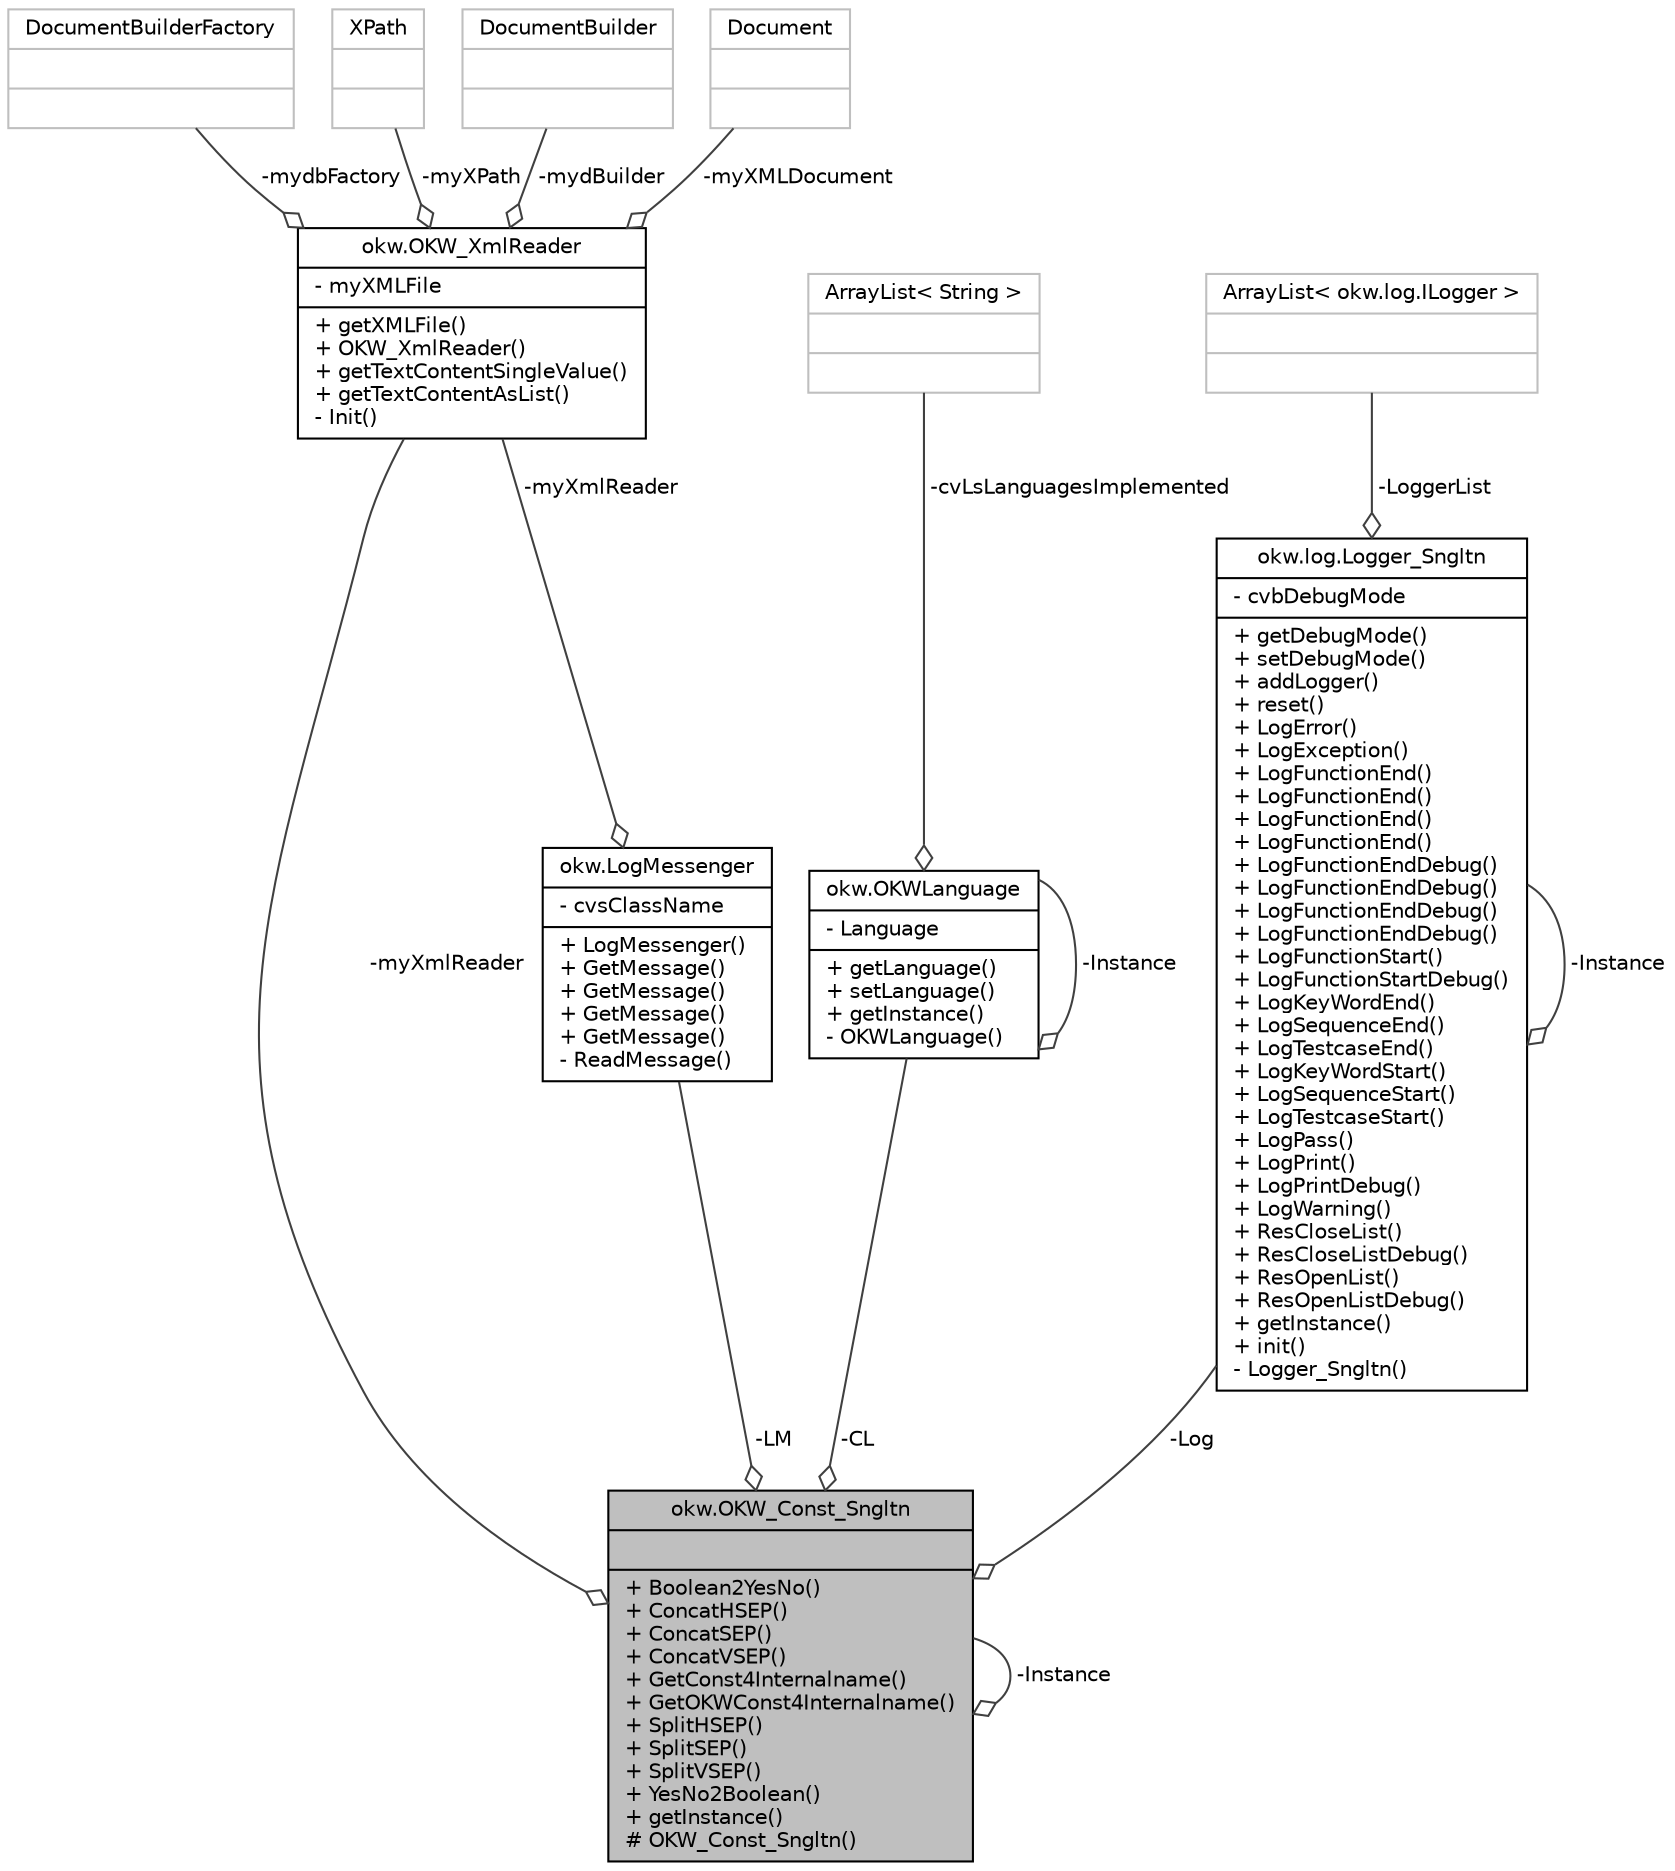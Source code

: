 digraph "okw.OKW_Const_Sngltn"
{
 // INTERACTIVE_SVG=YES
 // LATEX_PDF_SIZE
  edge [fontname="Helvetica",fontsize="10",labelfontname="Helvetica",labelfontsize="10"];
  node [fontname="Helvetica",fontsize="10",shape=record];
  Node1 [label="{okw.OKW_Const_Sngltn\n||+ Boolean2YesNo()\l+ ConcatHSEP()\l+ ConcatSEP()\l+ ConcatVSEP()\l+ GetConst4Internalname()\l+ GetOKWConst4Internalname()\l+ SplitHSEP()\l+ SplitSEP()\l+ SplitVSEP()\l+ YesNo2Boolean()\l+ getInstance()\l# OKW_Const_Sngltn()\l}",height=0.2,width=0.4,color="black", fillcolor="grey75", style="filled", fontcolor="black",tooltip="OKW_Const verwaltet die sprachabhängigen OKW-Konstanten."];
  Node2 -> Node1 [color="grey25",fontsize="10",style="solid",label=" -myXmlReader" ,arrowhead="odiamond",fontname="Helvetica"];
  Node2 [label="{okw.OKW_XmlReader\n|- myXMLFile\l|+ getXMLFile()\l+ OKW_XmlReader()\l+ getTextContentSingleValue()\l+ getTextContentAsList()\l- Init()\l}",height=0.2,width=0.4,color="black", fillcolor="white", style="filled",URL="$classokw_1_1_o_k_w___xml_reader.html",tooltip=" "];
  Node3 -> Node2 [color="grey25",fontsize="10",style="solid",label=" -mydbFactory" ,arrowhead="odiamond",fontname="Helvetica"];
  Node3 [label="{DocumentBuilderFactory\n||}",height=0.2,width=0.4,color="grey75", fillcolor="white", style="filled",tooltip=" "];
  Node4 -> Node2 [color="grey25",fontsize="10",style="solid",label=" -myXPath" ,arrowhead="odiamond",fontname="Helvetica"];
  Node4 [label="{XPath\n||}",height=0.2,width=0.4,color="grey75", fillcolor="white", style="filled",tooltip=" "];
  Node5 -> Node2 [color="grey25",fontsize="10",style="solid",label=" -mydBuilder" ,arrowhead="odiamond",fontname="Helvetica"];
  Node5 [label="{DocumentBuilder\n||}",height=0.2,width=0.4,color="grey75", fillcolor="white", style="filled",tooltip=" "];
  Node6 -> Node2 [color="grey25",fontsize="10",style="solid",label=" -myXMLDocument" ,arrowhead="odiamond",fontname="Helvetica"];
  Node6 [label="{Document\n||}",height=0.2,width=0.4,color="grey75", fillcolor="white", style="filled",tooltip=" "];
  Node1 -> Node1 [color="grey25",fontsize="10",style="solid",label=" -Instance" ,arrowhead="odiamond",fontname="Helvetica"];
  Node7 -> Node1 [color="grey25",fontsize="10",style="solid",label=" -CL" ,arrowhead="odiamond",fontname="Helvetica"];
  Node7 [label="{okw.OKWLanguage\n|- Language\l|+ getLanguage()\l+ setLanguage()\l+ getInstance()\l- OKWLanguage()\l}",height=0.2,width=0.4,color="black", fillcolor="white", style="filled",URL="$classokw_1_1_o_k_w_language.html",tooltip="http://de.wikipedia.org/wiki/ISO-3166-1-Kodierliste"];
  Node8 -> Node7 [color="grey25",fontsize="10",style="solid",label=" -cvLsLanguagesImplemented" ,arrowhead="odiamond",fontname="Helvetica"];
  Node8 [label="{ArrayList\< String \>\n||}",height=0.2,width=0.4,color="grey75", fillcolor="white", style="filled",tooltip=" "];
  Node7 -> Node7 [color="grey25",fontsize="10",style="solid",label=" -Instance" ,arrowhead="odiamond",fontname="Helvetica"];
  Node9 -> Node1 [color="grey25",fontsize="10",style="solid",label=" -LM" ,arrowhead="odiamond",fontname="Helvetica"];
  Node9 [label="{okw.LogMessenger\n|- cvsClassName\l|+ LogMessenger()\l+ GetMessage()\l+ GetMessage()\l+ GetMessage()\l+ GetMessage()\l- ReadMessage()\l}",height=0.2,width=0.4,color="black", fillcolor="white", style="filled",URL="$classokw_1_1_log_messenger.html",tooltip="LogMessenger liest Log-Meldungen sprachspezifisch für die im Konstruktor gegeben Klasse aus der Zugeh..."];
  Node2 -> Node9 [color="grey25",fontsize="10",style="solid",label=" -myXmlReader" ,arrowhead="odiamond",fontname="Helvetica"];
  Node10 -> Node1 [color="grey25",fontsize="10",style="solid",label=" -Log" ,arrowhead="odiamond",fontname="Helvetica"];
  Node10 [label="{okw.log.Logger_Sngltn\n|- cvbDebugMode\l|+ getDebugMode()\l+ setDebugMode()\l+ addLogger()\l+ reset()\l+ LogError()\l+ LogException()\l+ LogFunctionEnd()\l+ LogFunctionEnd()\l+ LogFunctionEnd()\l+ LogFunctionEnd()\l+ LogFunctionEndDebug()\l+ LogFunctionEndDebug()\l+ LogFunctionEndDebug()\l+ LogFunctionEndDebug()\l+ LogFunctionStart()\l+ LogFunctionStartDebug()\l+ LogKeyWordEnd()\l+ LogSequenceEnd()\l+ LogTestcaseEnd()\l+ LogKeyWordStart()\l+ LogSequenceStart()\l+ LogTestcaseStart()\l+ LogPass()\l+ LogPrint()\l+ LogPrintDebug()\l+ LogWarning()\l+ ResCloseList()\l+ ResCloseListDebug()\l+ ResOpenList()\l+ ResOpenListDebug()\l+ getInstance()\l+ init()\l- Logger_Sngltn()\l}",height=0.2,width=0.4,color="black", fillcolor="white", style="filled",URL="$classokw_1_1log_1_1_logger___sngltn.html",tooltip=" "];
  Node11 -> Node10 [color="grey25",fontsize="10",style="solid",label=" -LoggerList" ,arrowhead="odiamond",fontname="Helvetica"];
  Node11 [label="{ArrayList\< okw.log.ILogger \>\n||}",height=0.2,width=0.4,color="grey75", fillcolor="white", style="filled",tooltip=" "];
  Node10 -> Node10 [color="grey25",fontsize="10",style="solid",label=" -Instance" ,arrowhead="odiamond",fontname="Helvetica"];
}
